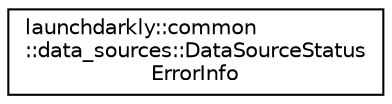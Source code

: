 digraph "Graphical Class Hierarchy"
{
 // LATEX_PDF_SIZE
  edge [fontname="Helvetica",fontsize="10",labelfontname="Helvetica",labelfontsize="10"];
  node [fontname="Helvetica",fontsize="10",shape=record];
  rankdir="LR";
  Node0 [label="launchdarkly::common\l::data_sources::DataSourceStatus\lErrorInfo",height=0.2,width=0.4,color="black", fillcolor="white", style="filled",URL="$classlaunchdarkly_1_1common_1_1data__sources_1_1DataSourceStatusErrorInfo.html",tooltip=" "];
}
